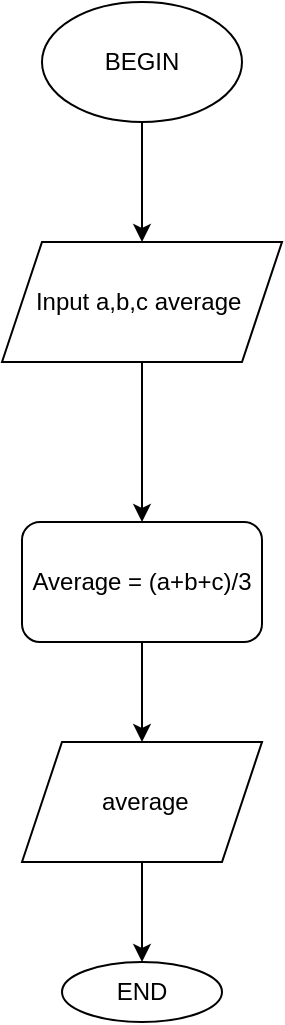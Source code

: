 <mxfile version="13.9.9" type="device"><diagram id="-IYj4w-mOCpEhrgtNwdA" name="Trang-1"><mxGraphModel dx="1024" dy="584" grid="1" gridSize="10" guides="1" tooltips="1" connect="1" arrows="1" fold="1" page="1" pageScale="1" pageWidth="827" pageHeight="1169" math="0" shadow="0"><root><mxCell id="0"/><mxCell id="1" parent="0"/><mxCell id="at9Ov1LsHp1Cex8tQRnV-6" style="edgeStyle=orthogonalEdgeStyle;rounded=0;orthogonalLoop=1;jettySize=auto;html=1;entryX=0.5;entryY=0;entryDx=0;entryDy=0;" parent="1" source="at9Ov1LsHp1Cex8tQRnV-1" target="at9Ov1LsHp1Cex8tQRnV-2" edge="1"><mxGeometry relative="1" as="geometry"/></mxCell><mxCell id="at9Ov1LsHp1Cex8tQRnV-1" value="BEGIN" style="ellipse;whiteSpace=wrap;html=1;" parent="1" vertex="1"><mxGeometry x="310" y="500" width="100" height="60" as="geometry"/></mxCell><mxCell id="at9Ov1LsHp1Cex8tQRnV-7" style="edgeStyle=orthogonalEdgeStyle;rounded=0;orthogonalLoop=1;jettySize=auto;html=1;exitX=0.5;exitY=1;exitDx=0;exitDy=0;entryX=0.5;entryY=0;entryDx=0;entryDy=0;" parent="1" source="at9Ov1LsHp1Cex8tQRnV-2" target="at9Ov1LsHp1Cex8tQRnV-3" edge="1"><mxGeometry relative="1" as="geometry"/></mxCell><mxCell id="at9Ov1LsHp1Cex8tQRnV-2" value="Input a,b,c average&amp;nbsp;" style="shape=parallelogram;perimeter=parallelogramPerimeter;whiteSpace=wrap;html=1;fixedSize=1;" parent="1" vertex="1"><mxGeometry x="290" y="620" width="140" height="60" as="geometry"/></mxCell><mxCell id="at9Ov1LsHp1Cex8tQRnV-8" style="edgeStyle=orthogonalEdgeStyle;rounded=0;orthogonalLoop=1;jettySize=auto;html=1;exitX=0.5;exitY=1;exitDx=0;exitDy=0;entryX=0.5;entryY=0;entryDx=0;entryDy=0;" parent="1" source="at9Ov1LsHp1Cex8tQRnV-3" target="at9Ov1LsHp1Cex8tQRnV-4" edge="1"><mxGeometry relative="1" as="geometry"/></mxCell><mxCell id="at9Ov1LsHp1Cex8tQRnV-3" value="Average = (a+b+c)/3" style="rounded=1;whiteSpace=wrap;html=1;" parent="1" vertex="1"><mxGeometry x="300" y="760" width="120" height="60" as="geometry"/></mxCell><mxCell id="at9Ov1LsHp1Cex8tQRnV-9" style="edgeStyle=orthogonalEdgeStyle;rounded=0;orthogonalLoop=1;jettySize=auto;html=1;exitX=0.5;exitY=1;exitDx=0;exitDy=0;entryX=0.5;entryY=0;entryDx=0;entryDy=0;" parent="1" source="at9Ov1LsHp1Cex8tQRnV-4" target="at9Ov1LsHp1Cex8tQRnV-5" edge="1"><mxGeometry relative="1" as="geometry"/></mxCell><mxCell id="at9Ov1LsHp1Cex8tQRnV-4" value="&amp;nbsp;average" style="shape=parallelogram;perimeter=parallelogramPerimeter;whiteSpace=wrap;html=1;fixedSize=1;" parent="1" vertex="1"><mxGeometry x="300" y="870" width="120" height="60" as="geometry"/></mxCell><mxCell id="at9Ov1LsHp1Cex8tQRnV-5" value="END" style="ellipse;whiteSpace=wrap;html=1;" parent="1" vertex="1"><mxGeometry x="320" y="980" width="80" height="30" as="geometry"/></mxCell></root></mxGraphModel></diagram></mxfile>